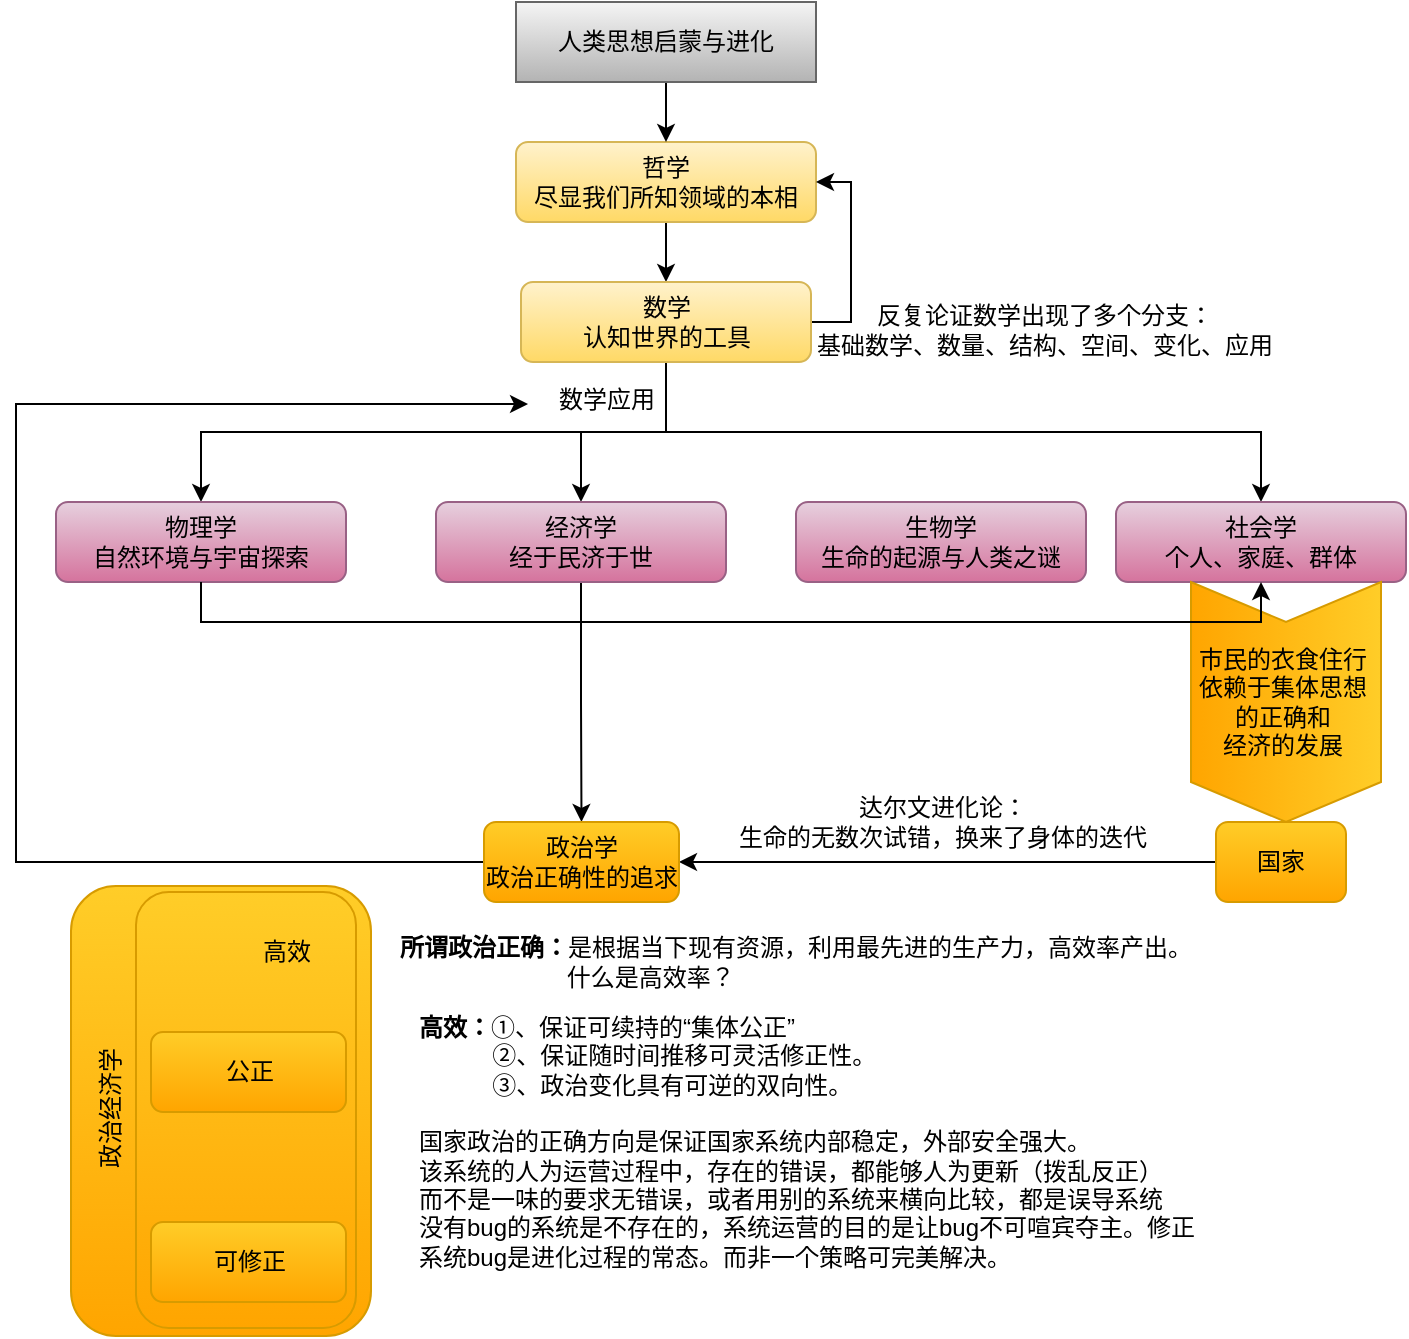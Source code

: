 <mxfile version="21.3.8" type="github">
  <diagram name="第 1 页" id="I5FgWsDHJZ8hdMLuHsBY">
    <mxGraphModel dx="729" dy="678" grid="1" gridSize="10" guides="1" tooltips="1" connect="1" arrows="1" fold="1" page="1" pageScale="1" pageWidth="827" pageHeight="1169" math="0" shadow="0">
      <root>
        <mxCell id="0" />
        <mxCell id="1" parent="0" />
        <mxCell id="eaX9Ms1q94o2it5L9uL4-3" value="" style="edgeStyle=orthogonalEdgeStyle;rounded=0;orthogonalLoop=1;jettySize=auto;html=1;" edge="1" parent="1" source="eaX9Ms1q94o2it5L9uL4-1" target="eaX9Ms1q94o2it5L9uL4-2">
          <mxGeometry relative="1" as="geometry" />
        </mxCell>
        <mxCell id="eaX9Ms1q94o2it5L9uL4-1" value="哲学&lt;br&gt;尽显我们所知领域的本相" style="rounded=1;whiteSpace=wrap;html=1;fillColor=#fff2cc;gradientColor=#ffd966;strokeColor=#d6b656;" vertex="1" parent="1">
          <mxGeometry x="330" y="100" width="150" height="40" as="geometry" />
        </mxCell>
        <mxCell id="eaX9Ms1q94o2it5L9uL4-8" style="edgeStyle=orthogonalEdgeStyle;rounded=0;orthogonalLoop=1;jettySize=auto;html=1;exitX=1;exitY=0.5;exitDx=0;exitDy=0;entryX=1;entryY=0.5;entryDx=0;entryDy=0;" edge="1" parent="1" source="eaX9Ms1q94o2it5L9uL4-2" target="eaX9Ms1q94o2it5L9uL4-1">
          <mxGeometry relative="1" as="geometry" />
        </mxCell>
        <mxCell id="eaX9Ms1q94o2it5L9uL4-11" style="edgeStyle=orthogonalEdgeStyle;rounded=0;orthogonalLoop=1;jettySize=auto;html=1;exitX=0.5;exitY=1;exitDx=0;exitDy=0;entryX=0.5;entryY=0;entryDx=0;entryDy=0;" edge="1" parent="1" source="eaX9Ms1q94o2it5L9uL4-2" target="eaX9Ms1q94o2it5L9uL4-5">
          <mxGeometry relative="1" as="geometry" />
        </mxCell>
        <mxCell id="eaX9Ms1q94o2it5L9uL4-12" style="edgeStyle=orthogonalEdgeStyle;rounded=0;orthogonalLoop=1;jettySize=auto;html=1;exitX=0.5;exitY=1;exitDx=0;exitDy=0;" edge="1" parent="1" source="eaX9Ms1q94o2it5L9uL4-2" target="eaX9Ms1q94o2it5L9uL4-16">
          <mxGeometry relative="1" as="geometry" />
        </mxCell>
        <mxCell id="eaX9Ms1q94o2it5L9uL4-13" style="edgeStyle=orthogonalEdgeStyle;rounded=0;orthogonalLoop=1;jettySize=auto;html=1;exitX=0.5;exitY=1;exitDx=0;exitDy=0;entryX=0.5;entryY=0;entryDx=0;entryDy=0;" edge="1" parent="1" source="eaX9Ms1q94o2it5L9uL4-2" target="eaX9Ms1q94o2it5L9uL4-6">
          <mxGeometry relative="1" as="geometry" />
        </mxCell>
        <mxCell id="eaX9Ms1q94o2it5L9uL4-2" value="数学&lt;br&gt;认知世界的工具" style="whiteSpace=wrap;html=1;rounded=1;fillColor=#fff2cc;gradientColor=#ffd966;strokeColor=#d6b656;" vertex="1" parent="1">
          <mxGeometry x="332.5" y="170" width="145" height="40" as="geometry" />
        </mxCell>
        <mxCell id="eaX9Ms1q94o2it5L9uL4-7" style="edgeStyle=orthogonalEdgeStyle;rounded=0;orthogonalLoop=1;jettySize=auto;html=1;exitX=0.5;exitY=1;exitDx=0;exitDy=0;entryX=0.5;entryY=0;entryDx=0;entryDy=0;" edge="1" parent="1" source="eaX9Ms1q94o2it5L9uL4-4" target="eaX9Ms1q94o2it5L9uL4-1">
          <mxGeometry relative="1" as="geometry" />
        </mxCell>
        <mxCell id="eaX9Ms1q94o2it5L9uL4-4" value="人类思想启蒙与进化" style="rounded=0;whiteSpace=wrap;html=1;fillColor=#f5f5f5;gradientColor=#b3b3b3;strokeColor=#666666;" vertex="1" parent="1">
          <mxGeometry x="330" y="30" width="150" height="40" as="geometry" />
        </mxCell>
        <mxCell id="eaX9Ms1q94o2it5L9uL4-5" value="物理学&lt;br&gt;自然环境与宇宙探索" style="whiteSpace=wrap;html=1;rounded=1;fillColor=#e6d0de;gradientColor=#d5739d;strokeColor=#996185;" vertex="1" parent="1">
          <mxGeometry x="100" y="280" width="145" height="40" as="geometry" />
        </mxCell>
        <mxCell id="eaX9Ms1q94o2it5L9uL4-25" style="edgeStyle=orthogonalEdgeStyle;rounded=0;orthogonalLoop=1;jettySize=auto;html=1;entryX=0.5;entryY=0;entryDx=0;entryDy=0;exitX=0.5;exitY=1;exitDx=0;exitDy=0;" edge="1" parent="1" source="eaX9Ms1q94o2it5L9uL4-6" target="eaX9Ms1q94o2it5L9uL4-22">
          <mxGeometry relative="1" as="geometry">
            <mxPoint x="430" y="340" as="sourcePoint" />
          </mxGeometry>
        </mxCell>
        <mxCell id="eaX9Ms1q94o2it5L9uL4-6" value="经济学&lt;br&gt;经于民济于世" style="whiteSpace=wrap;html=1;rounded=1;fillColor=#e6d0de;gradientColor=#d5739d;strokeColor=#996185;" vertex="1" parent="1">
          <mxGeometry x="290" y="280" width="145" height="40" as="geometry" />
        </mxCell>
        <mxCell id="eaX9Ms1q94o2it5L9uL4-9" value="反复论证数学出现了多个分支：&lt;br&gt;基础数学、数量、结构、空间、变化、应用" style="text;html=1;align=center;verticalAlign=middle;resizable=0;points=[];autosize=1;strokeColor=none;fillColor=none;" vertex="1" parent="1">
          <mxGeometry x="469" y="174" width="250" height="40" as="geometry" />
        </mxCell>
        <mxCell id="eaX9Ms1q94o2it5L9uL4-10" value="生物学&lt;br&gt;生命的起源与人类之谜" style="whiteSpace=wrap;html=1;rounded=1;fillColor=#e6d0de;gradientColor=#d5739d;strokeColor=#996185;" vertex="1" parent="1">
          <mxGeometry x="470" y="280" width="145" height="40" as="geometry" />
        </mxCell>
        <mxCell id="eaX9Ms1q94o2it5L9uL4-14" value="数学应用" style="text;html=1;align=center;verticalAlign=middle;resizable=0;points=[];autosize=1;strokeColor=none;fillColor=none;" vertex="1" parent="1">
          <mxGeometry x="340" y="214" width="70" height="30" as="geometry" />
        </mxCell>
        <mxCell id="eaX9Ms1q94o2it5L9uL4-16" value="社会学&lt;br&gt;个人、家庭、群体" style="whiteSpace=wrap;html=1;rounded=1;fillColor=#e6d0de;gradientColor=#d5739d;strokeColor=#996185;" vertex="1" parent="1">
          <mxGeometry x="630" y="280" width="145" height="40" as="geometry" />
        </mxCell>
        <mxCell id="eaX9Ms1q94o2it5L9uL4-24" style="edgeStyle=orthogonalEdgeStyle;rounded=0;orthogonalLoop=1;jettySize=auto;html=1;exitX=0;exitY=0.5;exitDx=0;exitDy=0;entryX=1;entryY=0.5;entryDx=0;entryDy=0;" edge="1" parent="1" source="eaX9Ms1q94o2it5L9uL4-21" target="eaX9Ms1q94o2it5L9uL4-22">
          <mxGeometry relative="1" as="geometry" />
        </mxCell>
        <mxCell id="eaX9Ms1q94o2it5L9uL4-21" value="国家" style="whiteSpace=wrap;html=1;rounded=1;fillColor=#ffcd28;gradientColor=#ffa500;strokeColor=#d79b00;" vertex="1" parent="1">
          <mxGeometry x="680" y="440" width="65" height="40" as="geometry" />
        </mxCell>
        <mxCell id="eaX9Ms1q94o2it5L9uL4-30" style="edgeStyle=orthogonalEdgeStyle;rounded=0;orthogonalLoop=1;jettySize=auto;html=1;exitX=0;exitY=0.5;exitDx=0;exitDy=0;entryX=-0.057;entryY=0.567;entryDx=0;entryDy=0;entryPerimeter=0;" edge="1" parent="1" source="eaX9Ms1q94o2it5L9uL4-22" target="eaX9Ms1q94o2it5L9uL4-14">
          <mxGeometry relative="1" as="geometry">
            <mxPoint x="90" y="420" as="targetPoint" />
            <Array as="points">
              <mxPoint x="80" y="460" />
              <mxPoint x="80" y="231" />
            </Array>
          </mxGeometry>
        </mxCell>
        <mxCell id="eaX9Ms1q94o2it5L9uL4-22" value="政治学&lt;br&gt;政治正确性的追求" style="whiteSpace=wrap;html=1;rounded=1;fillColor=#ffcd28;gradientColor=#ffa500;strokeColor=#d79b00;" vertex="1" parent="1">
          <mxGeometry x="314" y="440" width="97.5" height="40" as="geometry" />
        </mxCell>
        <mxCell id="eaX9Ms1q94o2it5L9uL4-27" value="" style="shape=step;perimeter=stepPerimeter;whiteSpace=wrap;html=1;fixedSize=1;rotation=90;fillColor=#ffcd28;gradientColor=#ffa500;strokeColor=#d79b00;" vertex="1" parent="1">
          <mxGeometry x="655" y="332.5" width="120" height="95" as="geometry" />
        </mxCell>
        <mxCell id="eaX9Ms1q94o2it5L9uL4-26" value="市民的衣食住行&lt;br&gt;依赖于集体思想&lt;br&gt;的正确和&lt;br&gt;经济的发展" style="text;html=1;align=center;verticalAlign=middle;resizable=0;points=[];autosize=1;strokeColor=none;fillColor=none;" vertex="1" parent="1">
          <mxGeometry x="657.5" y="345" width="110" height="70" as="geometry" />
        </mxCell>
        <mxCell id="eaX9Ms1q94o2it5L9uL4-15" style="edgeStyle=orthogonalEdgeStyle;rounded=0;orthogonalLoop=1;jettySize=auto;html=1;exitX=0.5;exitY=1;exitDx=0;exitDy=0;entryX=0.5;entryY=1;entryDx=0;entryDy=0;" edge="1" parent="1" source="eaX9Ms1q94o2it5L9uL4-5" target="eaX9Ms1q94o2it5L9uL4-16">
          <mxGeometry relative="1" as="geometry" />
        </mxCell>
        <mxCell id="eaX9Ms1q94o2it5L9uL4-28" value="达尔文进化论：&lt;br&gt;生命的无数次试错，换来了身体的迭代" style="text;html=1;align=center;verticalAlign=middle;resizable=0;points=[];autosize=1;strokeColor=none;fillColor=none;" vertex="1" parent="1">
          <mxGeometry x="427.5" y="420" width="230" height="40" as="geometry" />
        </mxCell>
        <mxCell id="eaX9Ms1q94o2it5L9uL4-31" value="&lt;b&gt;所谓政治正确：&lt;/b&gt;是根据当下现有资源，利用最先进的生产力，高效率产出。&lt;br&gt;&amp;nbsp; &amp;nbsp; &amp;nbsp; &amp;nbsp; &amp;nbsp; &amp;nbsp; &amp;nbsp; &amp;nbsp; &amp;nbsp; &amp;nbsp; &amp;nbsp; &amp;nbsp; &amp;nbsp;什么是高效率？" style="text;html=1;align=left;verticalAlign=middle;resizable=0;points=[];autosize=1;strokeColor=none;fillColor=none;" vertex="1" parent="1">
          <mxGeometry x="270" y="490" width="420" height="40" as="geometry" />
        </mxCell>
        <mxCell id="eaX9Ms1q94o2it5L9uL4-32" value="" style="whiteSpace=wrap;html=1;rounded=1;fillColor=#ffcd28;gradientColor=#ffa500;strokeColor=#d79b00;" vertex="1" parent="1">
          <mxGeometry x="107.5" y="472" width="150" height="225" as="geometry" />
        </mxCell>
        <mxCell id="eaX9Ms1q94o2it5L9uL4-36" value="政治经济学" style="text;html=1;align=center;verticalAlign=middle;resizable=0;points=[];autosize=1;strokeColor=none;fillColor=none;rotation=-90;" vertex="1" parent="1">
          <mxGeometry x="87.5" y="569" width="80" height="30" as="geometry" />
        </mxCell>
        <mxCell id="eaX9Ms1q94o2it5L9uL4-38" value="&lt;div style=&quot;text-align: left;&quot;&gt;&lt;span style=&quot;background-color: initial;&quot;&gt;&lt;b&gt;高效：&lt;/b&gt;①、保证可续持的&lt;/span&gt;&lt;span style=&quot;background-color: initial;&quot;&gt;“集体公正&lt;/span&gt;&lt;span style=&quot;background-color: initial;&quot;&gt;”&lt;/span&gt;&lt;/div&gt;&lt;div style=&quot;text-align: left;&quot;&gt;&lt;span style=&quot;background-color: initial;&quot;&gt;&amp;nbsp; &amp;nbsp; &amp;nbsp; &amp;nbsp; &amp;nbsp; &amp;nbsp;②、保证随时间推移可灵活修正性。&lt;/span&gt;&lt;/div&gt;&lt;div style=&quot;text-align: left;&quot;&gt;&lt;span style=&quot;background-color: initial;&quot;&gt;&amp;nbsp; &amp;nbsp; &amp;nbsp; &amp;nbsp; &amp;nbsp; &amp;nbsp;③、政治变化具有可逆的双向性。&lt;/span&gt;&lt;/div&gt;&lt;div style=&quot;text-align: left;&quot;&gt;&lt;span style=&quot;background-color: initial;&quot;&gt;&lt;br&gt;&lt;/span&gt;&lt;/div&gt;&lt;div style=&quot;text-align: left;&quot;&gt;&lt;span style=&quot;background-color: initial;&quot;&gt;国家政治的正确方向是保证国家系统内部稳定，外部安全强大。&lt;/span&gt;&lt;/div&gt;&lt;div style=&quot;text-align: left;&quot;&gt;&lt;span style=&quot;background-color: initial;&quot;&gt;该系统的人为运营过程中，存在的错误，都能够人为更新（拨乱反正）&lt;/span&gt;&lt;/div&gt;&lt;div style=&quot;text-align: left;&quot;&gt;&lt;span style=&quot;background-color: initial;&quot;&gt;而不是一味的要求无错误，或者用别的系统来横向比较，都是误导系统&lt;/span&gt;&lt;/div&gt;&lt;div style=&quot;text-align: left;&quot;&gt;没有bug的系统是不存在的，系统运营的目的是让bug不可喧宾夺主。修正&lt;/div&gt;&lt;div style=&quot;text-align: left;&quot;&gt;系统bug是进化过程的常态。而非一个策略可完美解决。&lt;/div&gt;" style="text;html=1;align=center;verticalAlign=middle;resizable=0;points=[];autosize=1;strokeColor=none;fillColor=none;" vertex="1" parent="1">
          <mxGeometry x="270" y="530" width="410" height="140" as="geometry" />
        </mxCell>
        <mxCell id="eaX9Ms1q94o2it5L9uL4-40" value="" style="whiteSpace=wrap;html=1;rounded=1;fillColor=#ffcd28;gradientColor=#ffa500;strokeColor=#d79b00;" vertex="1" parent="1">
          <mxGeometry x="140" y="475" width="110" height="218" as="geometry" />
        </mxCell>
        <mxCell id="eaX9Ms1q94o2it5L9uL4-41" value="高效" style="text;html=1;align=center;verticalAlign=middle;resizable=0;points=[];autosize=1;strokeColor=none;fillColor=none;" vertex="1" parent="1">
          <mxGeometry x="190" y="490" width="50" height="30" as="geometry" />
        </mxCell>
        <mxCell id="eaX9Ms1q94o2it5L9uL4-33" value="公正" style="whiteSpace=wrap;html=1;rounded=1;fillColor=#ffcd28;gradientColor=#ffa500;strokeColor=#d79b00;" vertex="1" parent="1">
          <mxGeometry x="147.5" y="545" width="97.5" height="40" as="geometry" />
        </mxCell>
        <mxCell id="eaX9Ms1q94o2it5L9uL4-35" value="可修正" style="whiteSpace=wrap;html=1;rounded=1;fillColor=#ffcd28;gradientColor=#ffa500;strokeColor=#d79b00;" vertex="1" parent="1">
          <mxGeometry x="147.5" y="640" width="97.5" height="40" as="geometry" />
        </mxCell>
      </root>
    </mxGraphModel>
  </diagram>
</mxfile>
